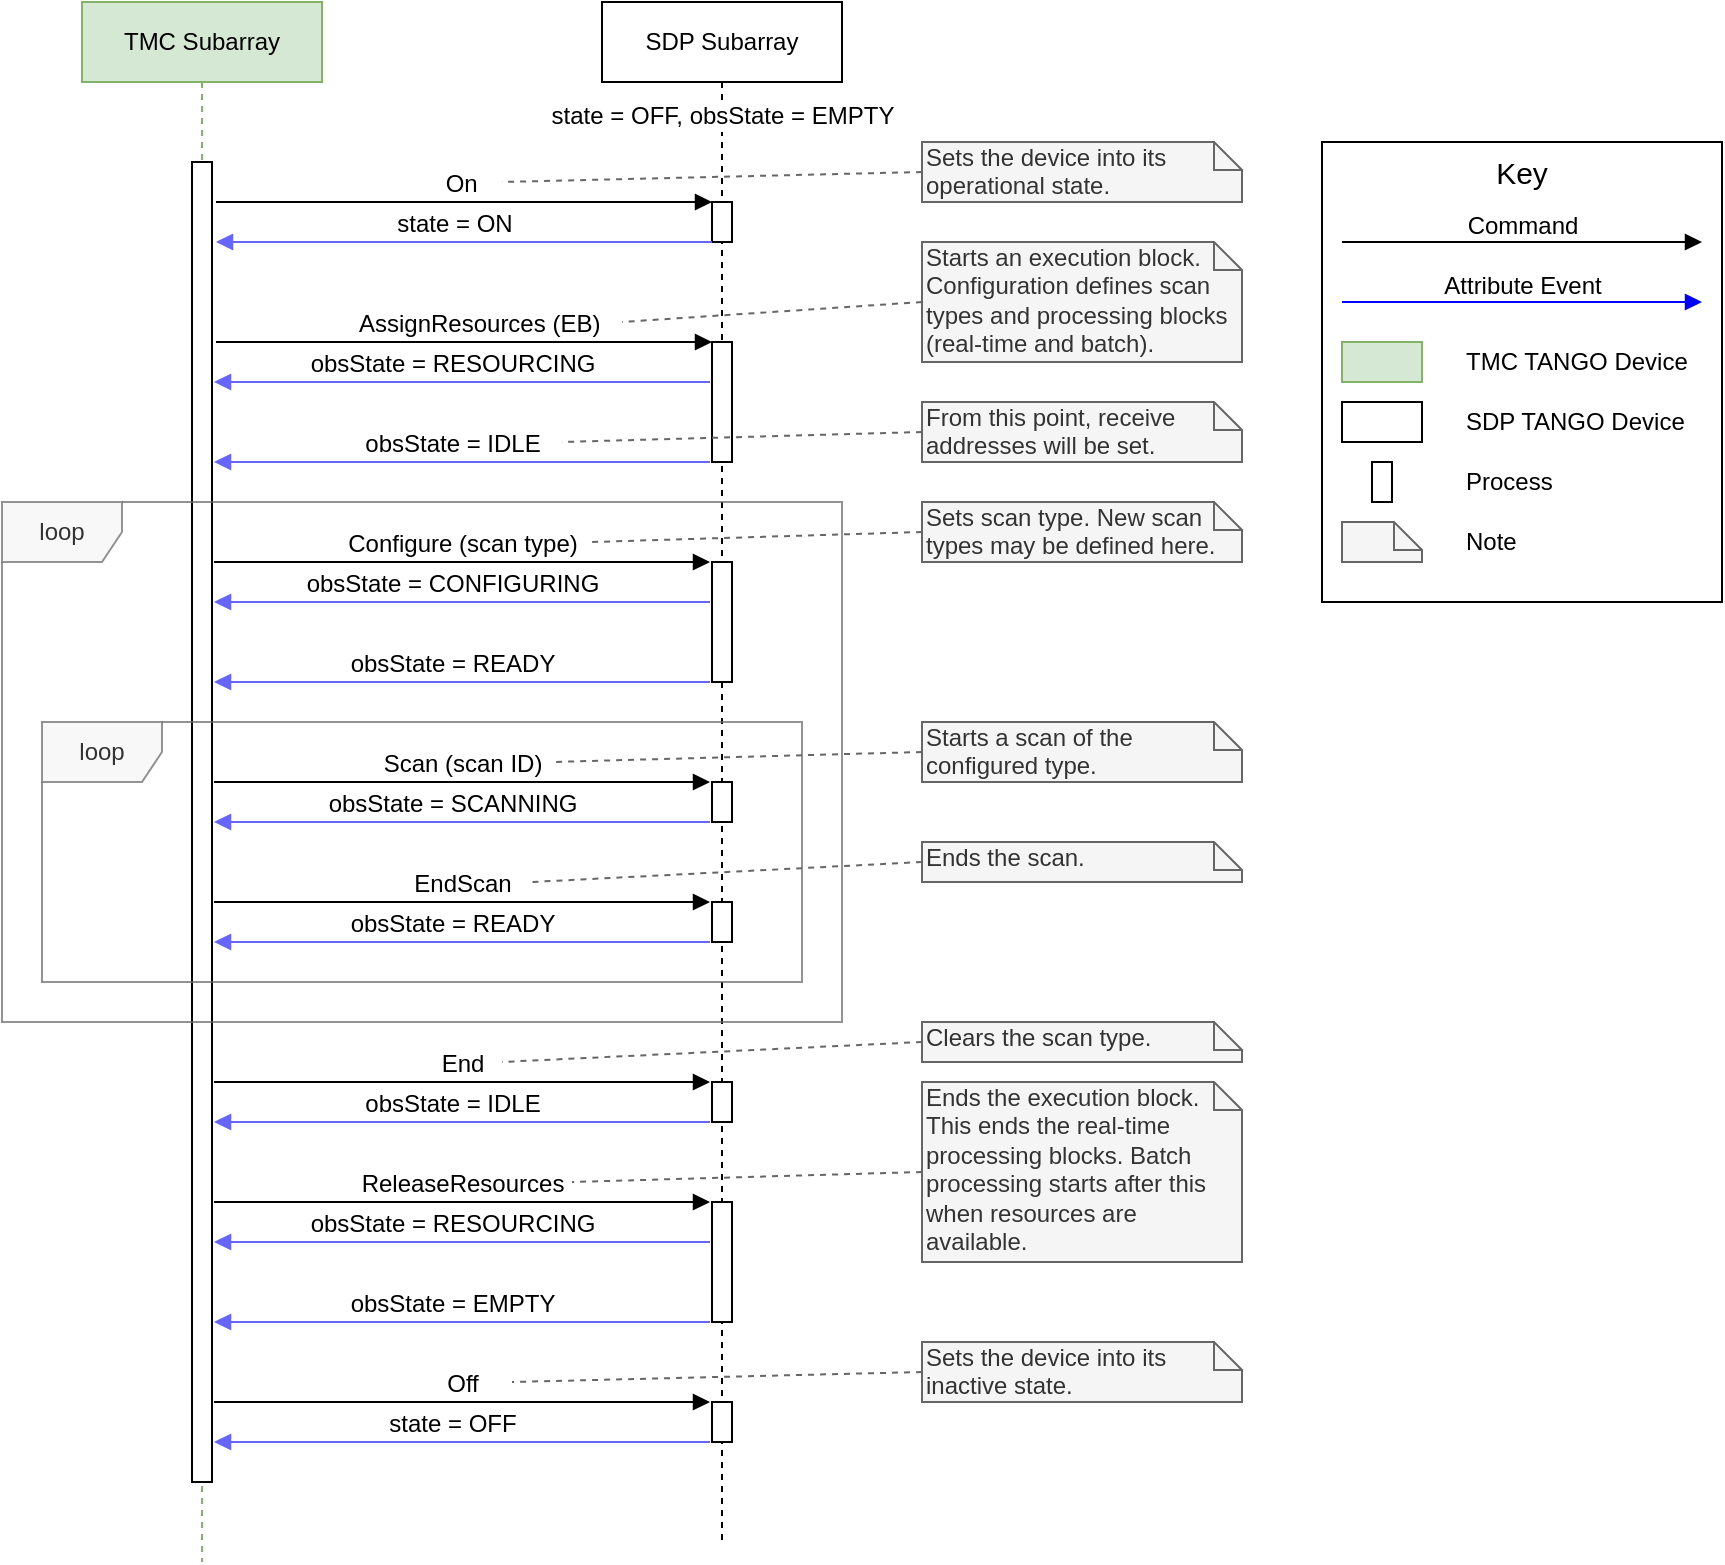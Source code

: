 <mxfile version="14.6.13" type="device"><diagram id="I-3q9zFPRhPi9H1kh1Z0" name="Page-1"><mxGraphModel dx="1106" dy="801" grid="1" gridSize="10" guides="1" tooltips="1" connect="1" arrows="1" fold="1" page="1" pageScale="1" pageWidth="827" pageHeight="1169" math="0" shadow="0"><root><mxCell id="0"/><mxCell id="1" parent="0"/><mxCell id="k9za6CgoJe4_S1eFYALX-1" value="TMC Subarray" style="shape=umlLifeline;perimeter=lifelinePerimeter;whiteSpace=wrap;html=1;container=1;collapsible=0;recursiveResize=0;outlineConnect=0;fillColor=#d5e8d4;fontSize=12;fontColor=#000000;strokeColor=#82b366;" parent="1" vertex="1"><mxGeometry x="280" y="80" width="120" height="780" as="geometry"/></mxCell><mxCell id="k9za6CgoJe4_S1eFYALX-2" value="" style="html=1;points=[];perimeter=orthogonalPerimeter;fillColor=#FFFFFF;fontSize=12;fontColor=#000000;" parent="k9za6CgoJe4_S1eFYALX-1" vertex="1"><mxGeometry x="55" y="80" width="10" height="660" as="geometry"/></mxCell><mxCell id="k9za6CgoJe4_S1eFYALX-3" value="&lt;span style=&quot;font-size: 12px&quot;&gt;SDP Subarray&lt;/span&gt;" style="shape=umlLifeline;perimeter=lifelinePerimeter;whiteSpace=wrap;html=1;container=1;collapsible=0;recursiveResize=0;outlineConnect=0;fillColor=#FFFFFF;fontSize=12;fontColor=#000000;" parent="1" vertex="1"><mxGeometry x="540" y="80" width="120" height="770" as="geometry"/></mxCell><mxCell id="k9za6CgoJe4_S1eFYALX-4" value="" style="html=1;points=[];perimeter=orthogonalPerimeter;fillColor=#FFFFFF;fontSize=12;fontColor=#000000;" parent="k9za6CgoJe4_S1eFYALX-3" vertex="1"><mxGeometry x="55" y="100" width="10" height="20" as="geometry"/></mxCell><mxCell id="k9za6CgoJe4_S1eFYALX-5" value="" style="html=1;points=[];perimeter=orthogonalPerimeter;fillColor=#FFFFFF;fontSize=12;fontColor=#000000;" parent="k9za6CgoJe4_S1eFYALX-3" vertex="1"><mxGeometry x="55" y="450" width="10" height="20" as="geometry"/></mxCell><mxCell id="k9za6CgoJe4_S1eFYALX-6" value="" style="html=1;points=[];perimeter=orthogonalPerimeter;fillColor=#FFFFFF;fontSize=12;fontColor=#000000;" parent="k9za6CgoJe4_S1eFYALX-3" vertex="1"><mxGeometry x="55" y="280" width="10" height="60" as="geometry"/></mxCell><mxCell id="k9za6CgoJe4_S1eFYALX-7" value="" style="html=1;points=[];perimeter=orthogonalPerimeter;fillColor=#FFFFFF;fontSize=12;fontColor=#000000;" parent="k9za6CgoJe4_S1eFYALX-3" vertex="1"><mxGeometry x="55" y="170" width="10" height="60" as="geometry"/></mxCell><mxCell id="k9za6CgoJe4_S1eFYALX-61" value="" style="html=1;points=[];perimeter=orthogonalPerimeter;fillColor=#FFFFFF;fontSize=12;fontColor=#000000;" parent="k9za6CgoJe4_S1eFYALX-3" vertex="1"><mxGeometry x="55" y="390" width="10" height="20" as="geometry"/></mxCell><mxCell id="k9za6CgoJe4_S1eFYALX-8" value="&lt;font style=&quot;font-size: 12px&quot;&gt;state = ON&lt;br&gt;&lt;/font&gt;" style="html=1;verticalAlign=bottom;endArrow=block;strokeColor=#6666FF;strokeWidth=1;fontSize=12;fontColor=#000000;entryX=1.1;entryY=0.089;entryDx=0;entryDy=0;entryPerimeter=0;" parent="1" edge="1"><mxGeometry x="0.043" width="80" relative="1" as="geometry"><mxPoint x="595" y="200" as="sourcePoint"/><mxPoint x="347" y="200" as="targetPoint"/><mxPoint as="offset"/></mxGeometry></mxCell><mxCell id="k9za6CgoJe4_S1eFYALX-9" value="AssignResources (EB)&amp;nbsp;" style="html=1;verticalAlign=bottom;endArrow=block;strokeColor=#000000;strokeWidth=1;fontSize=12;fontColor=#000000;align=center;" parent="1" edge="1"><mxGeometry x="0.073" width="80" relative="1" as="geometry"><mxPoint x="347" y="250" as="sourcePoint"/><mxPoint x="595" y="250" as="targetPoint"/><Array as="points"/><mxPoint as="offset"/></mxGeometry></mxCell><mxCell id="k9za6CgoJe4_S1eFYALX-11" value="&lt;div style=&quot;font-size: 12px&quot;&gt;Starts an execution block. Configuration&amp;nbsp;&lt;span&gt;defines scan types and processing blocks (real-time&amp;nbsp;&lt;/span&gt;&lt;span&gt;and batch).&lt;/span&gt;&lt;/div&gt;" style="shape=note;whiteSpace=wrap;html=1;size=14;verticalAlign=top;align=left;spacingTop=-6;fontSize=12;fillColor=#f5f5f5;strokeColor=#666666;fontColor=#333333;" parent="1" vertex="1"><mxGeometry x="700" y="200" width="160" height="60" as="geometry"/></mxCell><mxCell id="k9za6CgoJe4_S1eFYALX-12" style="rounded=0;orthogonalLoop=1;jettySize=auto;html=1;exitX=0;exitY=0.5;exitDx=0;exitDy=0;exitPerimeter=0;endArrow=none;endFill=0;dashed=1;fillColor=#f5f5f5;strokeColor=#666666;" parent="1" source="k9za6CgoJe4_S1eFYALX-13" edge="1"><mxGeometry relative="1" as="geometry"><mxPoint x="535" y="350" as="targetPoint"/></mxGeometry></mxCell><mxCell id="k9za6CgoJe4_S1eFYALX-13" value="&lt;div&gt;Sets scan type. New scan types may be defined here.&lt;/div&gt;&lt;div&gt;&amp;nbsp;&lt;/div&gt;" style="shape=note;whiteSpace=wrap;html=1;size=14;verticalAlign=top;align=left;spacingTop=-6;fontSize=12;fillColor=#f5f5f5;strokeColor=#666666;fontColor=#333333;" parent="1" vertex="1"><mxGeometry x="700" y="330" width="160" height="30" as="geometry"/></mxCell><mxCell id="k9za6CgoJe4_S1eFYALX-14" value="&lt;div&gt;From this point, receive addresses will be set.&lt;/div&gt;" style="shape=note;whiteSpace=wrap;html=1;size=14;verticalAlign=top;align=left;spacingTop=-6;fontSize=12;fillColor=#f5f5f5;strokeColor=#666666;fontColor=#333333;" parent="1" vertex="1"><mxGeometry x="700" y="280" width="160" height="30" as="geometry"/></mxCell><mxCell id="k9za6CgoJe4_S1eFYALX-15" value="Configure (scan type)" style="html=1;verticalAlign=bottom;endArrow=block;strokeColor=#000000;strokeWidth=1;fontSize=12;fontColor=#000000;" parent="1" edge="1"><mxGeometry width="80" relative="1" as="geometry"><mxPoint x="346" y="360" as="sourcePoint"/><mxPoint x="594" y="360" as="targetPoint"/><Array as="points"/></mxGeometry></mxCell><mxCell id="k9za6CgoJe4_S1eFYALX-16" value="obsState = READY" style="html=1;verticalAlign=bottom;endArrow=block;strokeColor=#6666FF;strokeWidth=1;fontSize=12;fontColor=#000000;" parent="1" edge="1"><mxGeometry x="0.043" width="80" relative="1" as="geometry"><mxPoint x="594" y="420" as="sourcePoint"/><mxPoint x="346" y="420" as="targetPoint"/><mxPoint as="offset"/></mxGeometry></mxCell><mxCell id="k9za6CgoJe4_S1eFYALX-17" value="&lt;font style=&quot;font-size: 12px&quot;&gt;Scan (scan ID)&lt;br&gt;&lt;/font&gt;" style="html=1;verticalAlign=bottom;endArrow=block;strokeColor=#000000;strokeWidth=1;fontSize=12;fontColor=#000000;" parent="1" edge="1"><mxGeometry width="80" relative="1" as="geometry"><mxPoint x="346" y="470" as="sourcePoint"/><mxPoint x="594" y="470" as="targetPoint"/></mxGeometry></mxCell><mxCell id="k9za6CgoJe4_S1eFYALX-18" value="obsState = SCANNING" style="html=1;verticalAlign=bottom;endArrow=block;strokeColor=#6666FF;strokeWidth=1;fontSize=12;fontColor=#000000;" parent="1" edge="1"><mxGeometry x="0.043" width="80" relative="1" as="geometry"><mxPoint x="594" y="490" as="sourcePoint"/><mxPoint x="346" y="490" as="targetPoint"/><mxPoint as="offset"/></mxGeometry></mxCell><mxCell id="k9za6CgoJe4_S1eFYALX-19" value="Starts a scan of the&lt;br&gt;configured type." style="shape=note;whiteSpace=wrap;html=1;size=14;verticalAlign=top;align=left;spacingTop=-6;fontSize=12;fillColor=#f5f5f5;strokeColor=#666666;fontColor=#333333;" parent="1" vertex="1"><mxGeometry x="700" y="440" width="160" height="30" as="geometry"/></mxCell><mxCell id="k9za6CgoJe4_S1eFYALX-20" style="rounded=0;orthogonalLoop=1;jettySize=auto;html=1;dashed=1;endArrow=none;endFill=0;fontSize=12;exitX=0;exitY=0.5;exitDx=0;exitDy=0;exitPerimeter=0;fillColor=#f5f5f5;strokeColor=#666666;" parent="1" source="k9za6CgoJe4_S1eFYALX-19" edge="1"><mxGeometry relative="1" as="geometry"><mxPoint x="515" y="460" as="targetPoint"/><mxPoint x="690" y="363.259" as="sourcePoint"/></mxGeometry></mxCell><mxCell id="k9za6CgoJe4_S1eFYALX-21" value="EndScan" style="html=1;verticalAlign=bottom;endArrow=block;strokeColor=#000000;strokeWidth=1;fontSize=12;fontColor=#000000;" parent="1" edge="1"><mxGeometry width="80" relative="1" as="geometry"><mxPoint x="346" y="530" as="sourcePoint"/><mxPoint x="594" y="530" as="targetPoint"/></mxGeometry></mxCell><mxCell id="k9za6CgoJe4_S1eFYALX-22" value="obsState = READY" style="html=1;verticalAlign=bottom;endArrow=block;strokeColor=#6666FF;strokeWidth=1;fontSize=12;fontColor=#000000;" parent="1" edge="1"><mxGeometry x="0.043" width="80" relative="1" as="geometry"><mxPoint x="594" y="550" as="sourcePoint"/><mxPoint x="346" y="550" as="targetPoint"/><mxPoint as="offset"/></mxGeometry></mxCell><mxCell id="k9za6CgoJe4_S1eFYALX-23" style="rounded=0;orthogonalLoop=1;jettySize=auto;html=1;exitX=0;exitY=0.5;exitDx=0;exitDy=0;exitPerimeter=0;endArrow=none;endFill=0;dashed=1;fillColor=#f5f5f5;strokeColor=#666666;" parent="1" source="k9za6CgoJe4_S1eFYALX-24" edge="1"><mxGeometry relative="1" as="geometry"><mxPoint x="505" y="520" as="targetPoint"/></mxGeometry></mxCell><mxCell id="k9za6CgoJe4_S1eFYALX-24" value="&lt;div&gt;Ends the scan.&lt;/div&gt;" style="shape=note;whiteSpace=wrap;html=1;size=14;verticalAlign=top;align=left;spacingTop=-6;fontSize=12;fillColor=#f5f5f5;strokeColor=#666666;fontColor=#333333;" parent="1" vertex="1"><mxGeometry x="700" y="500" width="160" height="20" as="geometry"/></mxCell><mxCell id="k9za6CgoJe4_S1eFYALX-25" value="" style="html=1;points=[];perimeter=orthogonalPerimeter;fillColor=#FFFFFF;fontSize=12;fontColor=#000000;" parent="1" vertex="1"><mxGeometry x="595" y="620" width="10" height="20" as="geometry"/></mxCell><mxCell id="k9za6CgoJe4_S1eFYALX-26" value="&lt;font style=&quot;font-size: 12px&quot;&gt;obsState = IDLE&lt;/font&gt;" style="html=1;verticalAlign=bottom;endArrow=block;strokeColor=#6666FF;strokeWidth=1;fontSize=12;fontColor=#000000;" parent="1" edge="1"><mxGeometry x="0.043" width="80" relative="1" as="geometry"><mxPoint x="594" y="640" as="sourcePoint"/><mxPoint x="346" y="640" as="targetPoint"/><mxPoint as="offset"/></mxGeometry></mxCell><mxCell id="k9za6CgoJe4_S1eFYALX-27" value="End" style="html=1;verticalAlign=bottom;endArrow=block;strokeColor=#000000;strokeWidth=1;fontSize=12;fontColor=#000000;" parent="1" edge="1"><mxGeometry width="80" relative="1" as="geometry"><mxPoint x="346" y="620" as="sourcePoint"/><mxPoint x="594" y="620" as="targetPoint"/></mxGeometry></mxCell><mxCell id="k9za6CgoJe4_S1eFYALX-28" value="Clears the scan type." style="shape=note;whiteSpace=wrap;html=1;size=14;verticalAlign=top;align=left;spacingTop=-6;fontSize=12;fillColor=#f5f5f5;strokeColor=#666666;fontColor=#333333;" parent="1" vertex="1"><mxGeometry x="700" y="590" width="160" height="20" as="geometry"/></mxCell><mxCell id="k9za6CgoJe4_S1eFYALX-29" style="rounded=0;orthogonalLoop=1;jettySize=auto;html=1;dashed=1;endArrow=none;endFill=0;fontSize=12;exitX=0;exitY=0.5;exitDx=0;exitDy=0;exitPerimeter=0;fillColor=#f5f5f5;strokeColor=#666666;" parent="1" source="k9za6CgoJe4_S1eFYALX-28" edge="1"><mxGeometry relative="1" as="geometry"><mxPoint x="490" y="610" as="targetPoint"/><mxPoint x="690" y="526.476" as="sourcePoint"/></mxGeometry></mxCell><mxCell id="k9za6CgoJe4_S1eFYALX-30" value="state = OFF, obsState = EMPTY" style="text;html=1;fillColor=#ffffff;verticalAlign=middle;align=center;labelBackgroundColor=#ffffff;spacingTop=2;spacingBottom=2;spacingLeft=2;spacingRight=2;" parent="1" vertex="1"><mxGeometry x="530" y="130" width="140" height="14" as="geometry"/></mxCell><mxCell id="k9za6CgoJe4_S1eFYALX-31" value="" style="html=1;points=[];perimeter=orthogonalPerimeter;fillColor=#FFFFFF;fontSize=12;fontColor=#000000;" parent="1" vertex="1"><mxGeometry x="595" y="680" width="10" height="60" as="geometry"/></mxCell><mxCell id="k9za6CgoJe4_S1eFYALX-32" value="&lt;font style=&quot;font-size: 12px&quot;&gt;obsState = RESOURCING&lt;br&gt;&lt;/font&gt;" style="html=1;verticalAlign=bottom;endArrow=block;strokeColor=#6666FF;strokeWidth=1;fontSize=12;fontColor=#000000;" parent="1" edge="1"><mxGeometry x="0.043" width="80" relative="1" as="geometry"><mxPoint x="594" y="700" as="sourcePoint"/><mxPoint x="346" y="700" as="targetPoint"/><mxPoint as="offset"/></mxGeometry></mxCell><mxCell id="k9za6CgoJe4_S1eFYALX-33" value="ReleaseResources" style="html=1;verticalAlign=bottom;endArrow=block;strokeColor=#000000;strokeWidth=1;fontSize=12;fontColor=#000000;" parent="1" edge="1"><mxGeometry width="80" relative="1" as="geometry"><mxPoint x="346" y="680" as="sourcePoint"/><mxPoint x="594" y="680" as="targetPoint"/></mxGeometry></mxCell><mxCell id="k9za6CgoJe4_S1eFYALX-34" value="obsState = CONFIGURING" style="html=1;verticalAlign=bottom;endArrow=block;strokeColor=#6666FF;strokeWidth=1;fontSize=12;fontColor=#000000;" parent="1" edge="1"><mxGeometry x="0.043" width="80" relative="1" as="geometry"><mxPoint x="594" y="380" as="sourcePoint"/><mxPoint x="346" y="380" as="targetPoint"/><mxPoint as="offset"/></mxGeometry></mxCell><mxCell id="k9za6CgoJe4_S1eFYALX-35" style="edgeStyle=none;rounded=0;orthogonalLoop=1;jettySize=auto;html=1;exitX=0;exitY=0.5;exitDx=0;exitDy=0;exitPerimeter=0;dashed=1;endArrow=none;endFill=0;fillColor=#f5f5f5;strokeColor=#666666;" parent="1" source="k9za6CgoJe4_S1eFYALX-36" edge="1"><mxGeometry relative="1" as="geometry"><mxPoint x="525" y="670" as="targetPoint"/></mxGeometry></mxCell><mxCell id="k9za6CgoJe4_S1eFYALX-36" value="&lt;div style=&quot;font-size: 12px&quot;&gt;Ends the execution block. This ends&amp;nbsp;&lt;span&gt;the real-time processing blocks. Batch processing starts after this when resources are available.&lt;/span&gt;&lt;/div&gt;" style="shape=note;whiteSpace=wrap;html=1;size=14;verticalAlign=top;align=left;spacingTop=-6;fontSize=12;fillColor=#f5f5f5;strokeColor=#666666;fontColor=#333333;" parent="1" vertex="1"><mxGeometry x="700" y="620" width="160" height="90" as="geometry"/></mxCell><mxCell id="k9za6CgoJe4_S1eFYALX-37" value="" style="group;fillColor=#f5f5f5;strokeColor=#666666;fontColor=#333333;" parent="1" vertex="1" connectable="0"><mxGeometry x="900" y="150" width="200" height="230" as="geometry"/></mxCell><mxCell id="k9za6CgoJe4_S1eFYALX-38" value="&lt;font style=&quot;font-size: 15px&quot;&gt;Key&lt;/font&gt;" style="rounded=0;whiteSpace=wrap;html=1;strokeColor=#000000;strokeWidth=1;fillColor=#ffffff;fontFamily=Helvetica;fontSize=12;fontColor=#000000;align=center;verticalAlign=top;" parent="k9za6CgoJe4_S1eFYALX-37" vertex="1"><mxGeometry width="200" height="230" as="geometry"/></mxCell><mxCell id="k9za6CgoJe4_S1eFYALX-39" value="" style="html=1;verticalAlign=bottom;endArrow=block;strokeColor=#000000;strokeWidth=1;fontSize=12;fontColor=#000000;" parent="k9za6CgoJe4_S1eFYALX-37" edge="1"><mxGeometry x="-0.111" y="10" width="80" relative="1" as="geometry"><mxPoint x="10" y="50" as="sourcePoint"/><mxPoint x="190" y="50" as="targetPoint"/><mxPoint as="offset"/></mxGeometry></mxCell><mxCell id="k9za6CgoJe4_S1eFYALX-40" value="Command" style="text;html=1;align=center;verticalAlign=bottom;resizable=0;points=[];;labelBackgroundColor=#ffffff;" parent="k9za6CgoJe4_S1eFYALX-39" vertex="1" connectable="0"><mxGeometry x="-0.111" y="4" relative="1" as="geometry"><mxPoint x="10" y="4" as="offset"/></mxGeometry></mxCell><mxCell id="k9za6CgoJe4_S1eFYALX-41" value="" style="html=1;verticalAlign=bottom;endArrow=block;strokeColor=#0000FF;strokeWidth=1;fontSize=12;fontColor=#000000;" parent="k9za6CgoJe4_S1eFYALX-37" edge="1"><mxGeometry x="-0.111" width="80" relative="1" as="geometry"><mxPoint x="10" y="80" as="sourcePoint"/><mxPoint x="190" y="80" as="targetPoint"/><mxPoint as="offset"/></mxGeometry></mxCell><mxCell id="k9za6CgoJe4_S1eFYALX-42" value="Attribute Event" style="text;html=1;align=center;verticalAlign=bottom;resizable=0;points=[];;labelBackgroundColor=#ffffff;" parent="k9za6CgoJe4_S1eFYALX-41" vertex="1" connectable="0"><mxGeometry x="-0.156" relative="1" as="geometry"><mxPoint x="14" as="offset"/></mxGeometry></mxCell><mxCell id="k9za6CgoJe4_S1eFYALX-43" value="" style="rounded=0;whiteSpace=wrap;html=1;fillColor=#d5e8d4;fontSize=12;fontColor=#000000;strokeColor=#82b366;" parent="k9za6CgoJe4_S1eFYALX-37" vertex="1"><mxGeometry x="10" y="100" width="40" height="20" as="geometry"/></mxCell><mxCell id="k9za6CgoJe4_S1eFYALX-44" value="" style="rounded=0;whiteSpace=wrap;html=1;fillColor=#ffffff;fontSize=12;fontColor=#000000;strokeColor=#000000;" parent="k9za6CgoJe4_S1eFYALX-37" vertex="1"><mxGeometry x="10" y="130" width="40" height="20" as="geometry"/></mxCell><mxCell id="k9za6CgoJe4_S1eFYALX-45" value="TMC TANGO Device" style="text;html=1;resizable=0;points=[];autosize=1;align=left;verticalAlign=top;spacingTop=-4;fontSize=12;fontColor=#000000;" parent="k9za6CgoJe4_S1eFYALX-37" vertex="1"><mxGeometry x="70" y="100" width="130" height="20" as="geometry"/></mxCell><mxCell id="k9za6CgoJe4_S1eFYALX-46" value="SDP TANGO Device" style="text;html=1;resizable=0;points=[];autosize=1;align=left;verticalAlign=top;spacingTop=-4;fontSize=12;fontColor=#000000;" parent="k9za6CgoJe4_S1eFYALX-37" vertex="1"><mxGeometry x="70" y="130" width="130" height="20" as="geometry"/></mxCell><mxCell id="k9za6CgoJe4_S1eFYALX-47" value="" style="html=1;points=[];perimeter=orthogonalPerimeter;fillColor=#FFFFFF;fontSize=12;fontColor=#000000;" parent="k9za6CgoJe4_S1eFYALX-37" vertex="1"><mxGeometry x="25" y="160" width="10" height="20" as="geometry"/></mxCell><mxCell id="k9za6CgoJe4_S1eFYALX-48" value="Process" style="text;html=1;resizable=0;points=[];autosize=1;align=left;verticalAlign=top;spacingTop=-4;fontSize=12;fontColor=#000000;" parent="k9za6CgoJe4_S1eFYALX-37" vertex="1"><mxGeometry x="70" y="160" width="60" height="20" as="geometry"/></mxCell><mxCell id="k9za6CgoJe4_S1eFYALX-49" value="" style="shape=note;whiteSpace=wrap;html=1;size=14;verticalAlign=top;align=left;spacingTop=-6;fontSize=12;fillColor=#f5f5f5;strokeColor=#666666;fontColor=#333333;" parent="k9za6CgoJe4_S1eFYALX-37" vertex="1"><mxGeometry x="10" y="190" width="40" height="20" as="geometry"/></mxCell><mxCell id="k9za6CgoJe4_S1eFYALX-50" value="Note" style="text;html=1;resizable=0;points=[];autosize=1;align=left;verticalAlign=top;spacingTop=-4;fontSize=12;fontColor=#000000;" parent="k9za6CgoJe4_S1eFYALX-37" vertex="1"><mxGeometry x="70" y="190" width="40" height="20" as="geometry"/></mxCell><mxCell id="k9za6CgoJe4_S1eFYALX-51" style="rounded=0;orthogonalLoop=1;jettySize=auto;html=1;dashed=1;endArrow=none;endFill=0;fontSize=12;exitX=0;exitY=0.5;exitDx=0;exitDy=0;exitPerimeter=0;fillColor=#f5f5f5;strokeColor=#666666;" parent="1" source="k9za6CgoJe4_S1eFYALX-14" edge="1"><mxGeometry relative="1" as="geometry"><mxPoint x="520" y="300" as="targetPoint"/><mxPoint x="688.5" y="457.958" as="sourcePoint"/></mxGeometry></mxCell><mxCell id="k9za6CgoJe4_S1eFYALX-52" value="&lt;font style=&quot;font-size: 12px;&quot;&gt;loop&lt;/font&gt;" style="shape=umlFrame;whiteSpace=wrap;html=1;shadow=0;labelBackgroundColor=none;strokeWidth=1;fontFamily=Helvetica;fontSize=12;opacity=70;strokeColor=#666666;fillColor=#f5f5f5;fontColor=#333333;gradientColor=none;" parent="1" vertex="1"><mxGeometry x="260" y="440" width="380" height="130" as="geometry"/></mxCell><mxCell id="k9za6CgoJe4_S1eFYALX-53" value="&lt;font style=&quot;font-size: 12px;&quot;&gt;loop&lt;/font&gt;" style="shape=umlFrame;whiteSpace=wrap;html=1;shadow=0;labelBackgroundColor=none;strokeWidth=1;fontFamily=Helvetica;fontSize=12;opacity=70;strokeColor=#666666;fillColor=#f5f5f5;fontColor=#333333;gradientColor=none;" parent="1" vertex="1"><mxGeometry x="240" y="330" width="420" height="260" as="geometry"/></mxCell><mxCell id="k9za6CgoJe4_S1eFYALX-56" value="On&amp;nbsp;" style="html=1;verticalAlign=bottom;endArrow=block;strokeColor=#000000;strokeWidth=1;fontSize=12;fontColor=#000000;" parent="1" edge="1"><mxGeometry width="80" relative="1" as="geometry"><mxPoint x="347" y="180" as="sourcePoint"/><mxPoint x="595" y="180" as="targetPoint"/></mxGeometry></mxCell><mxCell id="k9za6CgoJe4_S1eFYALX-57" value="&lt;font style=&quot;font-size: 12px&quot;&gt;obsState = IDLE&lt;br&gt;&lt;/font&gt;" style="html=1;verticalAlign=bottom;endArrow=block;strokeColor=#6666FF;strokeWidth=1;fontSize=12;fontColor=#000000;entryX=1.1;entryY=0.089;entryDx=0;entryDy=0;entryPerimeter=0;" parent="1" edge="1"><mxGeometry x="0.043" width="80" relative="1" as="geometry"><mxPoint x="594" y="310" as="sourcePoint"/><mxPoint x="346" y="310" as="targetPoint"/><mxPoint as="offset"/></mxGeometry></mxCell><mxCell id="k9za6CgoJe4_S1eFYALX-58" value="&lt;font style=&quot;font-size: 12px&quot;&gt;obsState = RESOURCING&lt;br&gt;&lt;/font&gt;" style="html=1;verticalAlign=bottom;endArrow=block;strokeColor=#6666FF;strokeWidth=1;fontSize=12;fontColor=#000000;entryX=1.1;entryY=0.089;entryDx=0;entryDy=0;entryPerimeter=0;" parent="1" edge="1"><mxGeometry x="0.043" width="80" relative="1" as="geometry"><mxPoint x="594" y="270" as="sourcePoint"/><mxPoint x="346" y="270" as="targetPoint"/><mxPoint as="offset"/></mxGeometry></mxCell><mxCell id="k9za6CgoJe4_S1eFYALX-60" value="&lt;font style=&quot;font-size: 12px&quot;&gt;obsState = EMPTY&lt;br&gt;&lt;/font&gt;" style="html=1;verticalAlign=bottom;endArrow=block;strokeColor=#6666FF;strokeWidth=1;fontSize=12;fontColor=#000000;" parent="1" edge="1"><mxGeometry x="0.043" width="80" relative="1" as="geometry"><mxPoint x="594" y="740" as="sourcePoint"/><mxPoint x="346" y="740" as="targetPoint"/><mxPoint as="offset"/></mxGeometry></mxCell><mxCell id="k9za6CgoJe4_S1eFYALX-63" style="rounded=0;orthogonalLoop=1;jettySize=auto;html=1;dashed=1;endArrow=none;endFill=0;fontSize=12;exitX=0;exitY=0.5;exitDx=0;exitDy=0;exitPerimeter=0;fillColor=#f5f5f5;strokeColor=#666666;" parent="1" source="k9za6CgoJe4_S1eFYALX-11" edge="1"><mxGeometry relative="1" as="geometry"><mxPoint x="550" y="240" as="targetPoint"/><mxPoint x="670" y="212.5" as="sourcePoint"/></mxGeometry></mxCell><mxCell id="k9za6CgoJe4_S1eFYALX-64" value="&lt;div style=&quot;font-size: 12px&quot;&gt;Sets the device into its operational state.&lt;/div&gt;" style="shape=note;whiteSpace=wrap;html=1;size=14;verticalAlign=top;align=left;spacingTop=-6;fontSize=12;fillColor=#f5f5f5;strokeColor=#666666;fontColor=#333333;" parent="1" vertex="1"><mxGeometry x="700" y="150" width="160" height="30" as="geometry"/></mxCell><mxCell id="k9za6CgoJe4_S1eFYALX-65" style="rounded=0;orthogonalLoop=1;jettySize=auto;html=1;dashed=1;endArrow=none;endFill=0;fontSize=12;exitX=0;exitY=0.5;exitDx=0;exitDy=0;exitPerimeter=0;fillColor=#f5f5f5;strokeColor=#666666;" parent="1" source="k9za6CgoJe4_S1eFYALX-64" edge="1"><mxGeometry relative="1" as="geometry"><mxPoint x="490" y="170" as="targetPoint"/><mxPoint x="700" y="150" as="sourcePoint"/></mxGeometry></mxCell><mxCell id="k9za6CgoJe4_S1eFYALX-73" value="Off" style="html=1;verticalAlign=bottom;endArrow=block;strokeColor=#000000;strokeWidth=1;fontSize=12;fontColor=#000000;" parent="1" edge="1"><mxGeometry width="80" relative="1" as="geometry"><mxPoint x="346" y="780" as="sourcePoint"/><mxPoint x="594" y="780" as="targetPoint"/></mxGeometry></mxCell><mxCell id="k9za6CgoJe4_S1eFYALX-74" value="&lt;font style=&quot;font-size: 12px&quot;&gt;state = OFF&lt;br&gt;&lt;/font&gt;" style="html=1;verticalAlign=bottom;endArrow=block;strokeColor=#6666FF;strokeWidth=1;fontSize=12;fontColor=#000000;" parent="1" edge="1"><mxGeometry x="0.043" width="80" relative="1" as="geometry"><mxPoint x="594" y="800" as="sourcePoint"/><mxPoint x="346" y="800" as="targetPoint"/><mxPoint as="offset"/></mxGeometry></mxCell><mxCell id="k9za6CgoJe4_S1eFYALX-75" value="" style="html=1;points=[];perimeter=orthogonalPerimeter;fillColor=#FFFFFF;fontSize=12;fontColor=#000000;" parent="1" vertex="1"><mxGeometry x="595" y="780" width="10" height="20" as="geometry"/></mxCell><mxCell id="k9za6CgoJe4_S1eFYALX-76" value="Sets the device into its inactive state." style="shape=note;whiteSpace=wrap;html=1;size=14;verticalAlign=top;align=left;spacingTop=-6;fontSize=12;fillColor=#f5f5f5;strokeColor=#666666;fontColor=#333333;" parent="1" vertex="1"><mxGeometry x="700" y="750" width="160" height="30" as="geometry"/></mxCell><mxCell id="k9za6CgoJe4_S1eFYALX-77" style="rounded=0;orthogonalLoop=1;jettySize=auto;html=1;dashed=1;endArrow=none;endFill=0;fontSize=12;exitX=0;exitY=0.5;exitDx=0;exitDy=0;exitPerimeter=0;fillColor=#f5f5f5;strokeColor=#666666;" parent="1" source="k9za6CgoJe4_S1eFYALX-76" edge="1"><mxGeometry relative="1" as="geometry"><mxPoint x="495" y="770" as="targetPoint"/><mxPoint x="690" y="686.476" as="sourcePoint"/></mxGeometry></mxCell></root></mxGraphModel></diagram></mxfile>